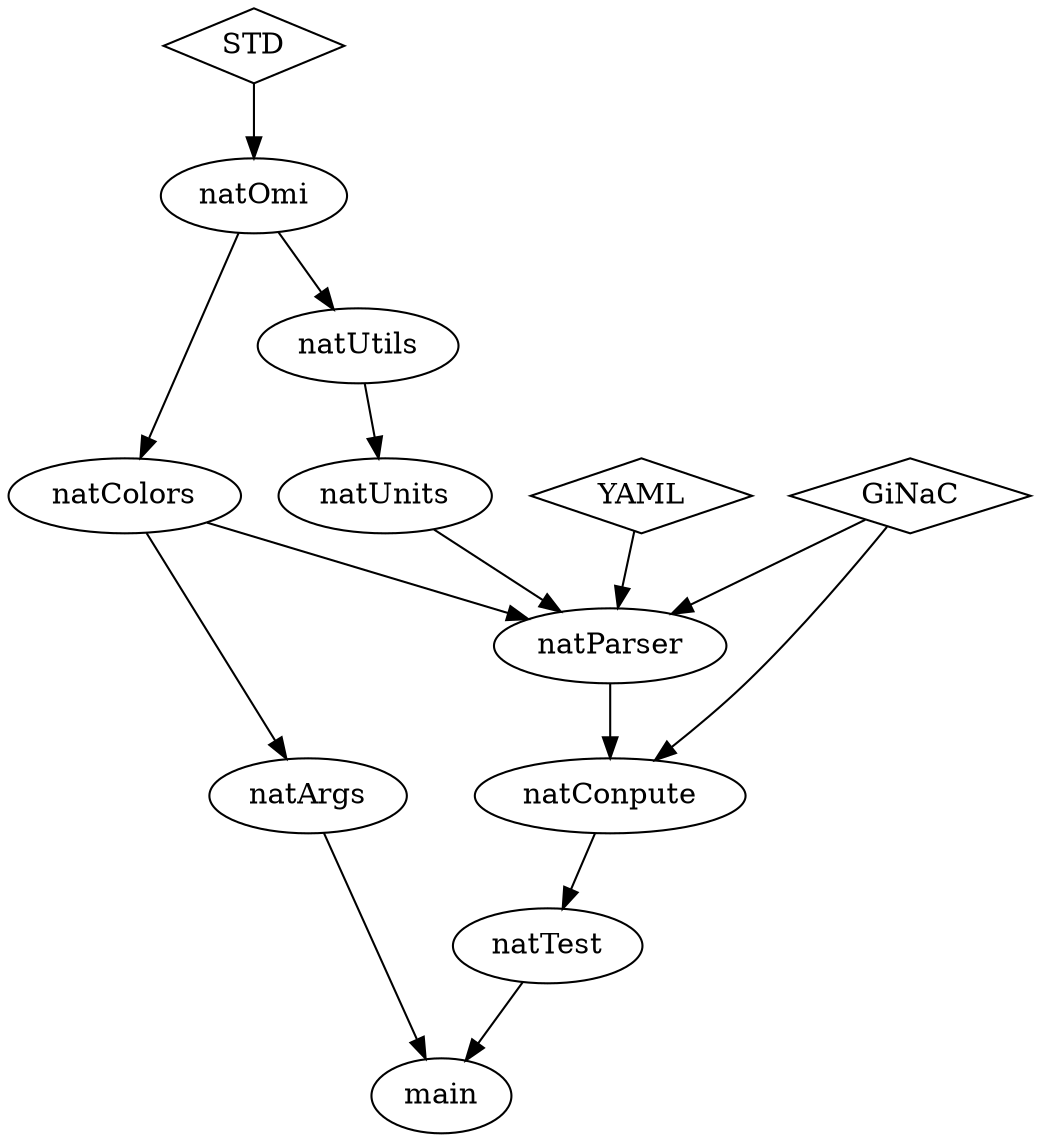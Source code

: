 digraph G {

	STD[shape=diamond]
	GiNaC[shape=diamond]
	YAML[shape=diamond]

	STD->natOmi

	natOmi->natUtils
	natOmi->natColors

	natUtils->natUnits

	natUnits->natParser	

	YAML->natParser
	GiNaC->natParser
	GiNaC->natConpute

	natColors->natParser
	natColors->natArgs

	natParser->natConpute
	natConpute->natTest
	natTest->main

	natArgs->main		
}
